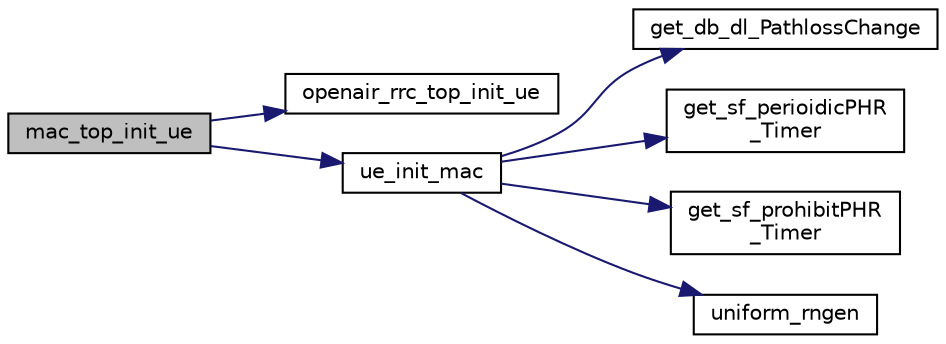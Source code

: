 digraph "mac_top_init_ue"
{
 // LATEX_PDF_SIZE
  edge [fontname="Helvetica",fontsize="10",labelfontname="Helvetica",labelfontsize="10"];
  node [fontname="Helvetica",fontsize="10",shape=record];
  rankdir="LR";
  Node1 [label="mac_top_init_ue",height=0.2,width=0.4,color="black", fillcolor="grey75", style="filled", fontcolor="black",tooltip=" "];
  Node1 -> Node2 [color="midnightblue",fontsize="10",style="solid",fontname="Helvetica"];
  Node2 [label="openair_rrc_top_init_ue",height=0.2,width=0.4,color="black", fillcolor="white", style="filled",URL="$main__ue_8c.html#a59671b160847e2e15710870123ba2be8",tooltip=" "];
  Node1 -> Node3 [color="midnightblue",fontsize="10",style="solid",fontname="Helvetica"];
  Node3 [label="ue_init_mac",height=0.2,width=0.4,color="black", fillcolor="white", style="filled",URL="$group____mac.html#gabdd32b2e7149305840a1af51bf155c50",tooltip=" "];
  Node3 -> Node4 [color="midnightblue",fontsize="10",style="solid",fontname="Helvetica"];
  Node4 [label="get_db_dl_PathlossChange",height=0.2,width=0.4,color="black", fillcolor="white", style="filled",URL="$group____mac.html#ga764993404bc016bcd9dfebdd10aaaa14",tooltip="get the db form the path loss change configured by the higher layer"];
  Node3 -> Node5 [color="midnightblue",fontsize="10",style="solid",fontname="Helvetica"];
  Node5 [label="get_sf_perioidicPHR\l_Timer",height=0.2,width=0.4,color="black", fillcolor="white", style="filled",URL="$group____mac.html#gad66af9ea051d9714c152c74168103142",tooltip="get the number of subframe form the periodic PHR timer configured by the higher layer"];
  Node3 -> Node6 [color="midnightblue",fontsize="10",style="solid",fontname="Helvetica"];
  Node6 [label="get_sf_prohibitPHR\l_Timer",height=0.2,width=0.4,color="black", fillcolor="white", style="filled",URL="$group____mac.html#ga933ccf9b77944c58de0bfea4db388d95",tooltip="get the number of subframe form the prohibit PHR duration configured by the higher layer"];
  Node3 -> Node7 [color="midnightblue",fontsize="10",style="solid",fontname="Helvetica"];
  Node7 [label="uniform_rngen",height=0.2,width=0.4,color="black", fillcolor="white", style="filled",URL="$group____mac.html#ga16686da47f6f375ecce38c22fa05ded7",tooltip=" "];
}
